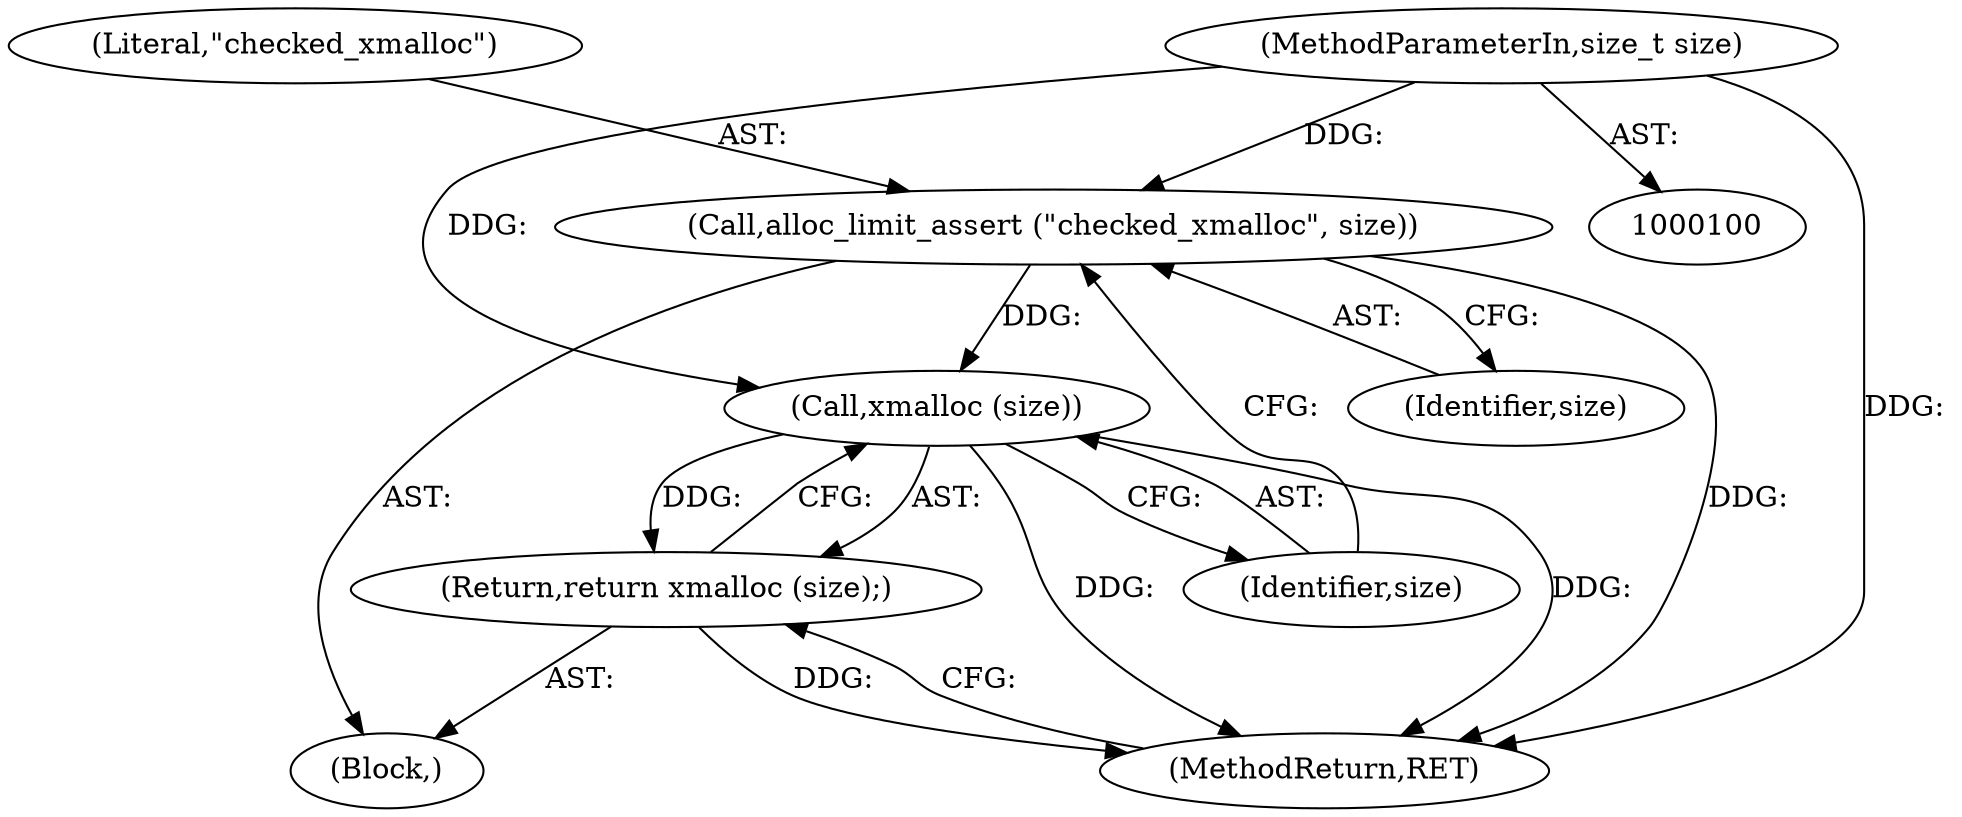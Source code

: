 digraph "1_tnef_c5044689e50039635e7700fe2472fd632ac77176_2@API" {
"1000103" [label="(Call,alloc_limit_assert (\"checked_xmalloc\", size))"];
"1000101" [label="(MethodParameterIn,size_t size)"];
"1000107" [label="(Call,xmalloc (size))"];
"1000106" [label="(Return,return xmalloc (size);)"];
"1000103" [label="(Call,alloc_limit_assert (\"checked_xmalloc\", size))"];
"1000101" [label="(MethodParameterIn,size_t size)"];
"1000109" [label="(MethodReturn,RET)"];
"1000108" [label="(Identifier,size)"];
"1000102" [label="(Block,)"];
"1000105" [label="(Identifier,size)"];
"1000104" [label="(Literal,\"checked_xmalloc\")"];
"1000106" [label="(Return,return xmalloc (size);)"];
"1000107" [label="(Call,xmalloc (size))"];
"1000103" -> "1000102"  [label="AST: "];
"1000103" -> "1000105"  [label="CFG: "];
"1000104" -> "1000103"  [label="AST: "];
"1000105" -> "1000103"  [label="AST: "];
"1000108" -> "1000103"  [label="CFG: "];
"1000103" -> "1000109"  [label="DDG: "];
"1000101" -> "1000103"  [label="DDG: "];
"1000103" -> "1000107"  [label="DDG: "];
"1000101" -> "1000100"  [label="AST: "];
"1000101" -> "1000109"  [label="DDG: "];
"1000101" -> "1000107"  [label="DDG: "];
"1000107" -> "1000106"  [label="AST: "];
"1000107" -> "1000108"  [label="CFG: "];
"1000108" -> "1000107"  [label="AST: "];
"1000106" -> "1000107"  [label="CFG: "];
"1000107" -> "1000109"  [label="DDG: "];
"1000107" -> "1000109"  [label="DDG: "];
"1000107" -> "1000106"  [label="DDG: "];
"1000106" -> "1000102"  [label="AST: "];
"1000109" -> "1000106"  [label="CFG: "];
"1000106" -> "1000109"  [label="DDG: "];
}
